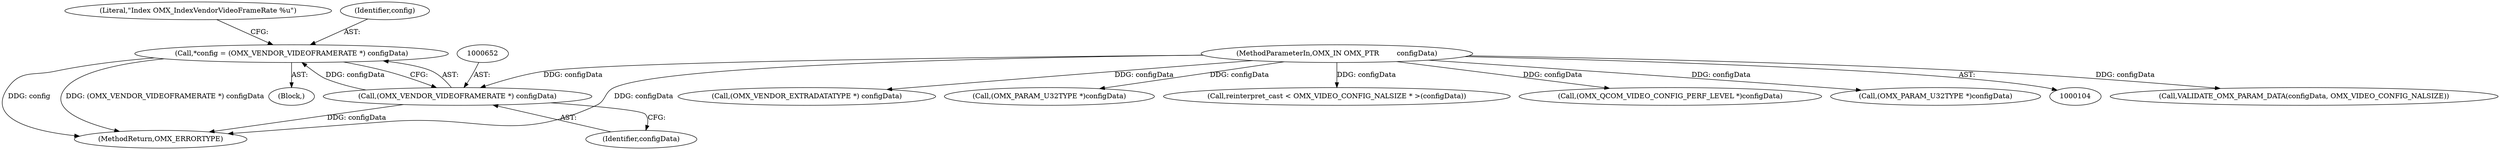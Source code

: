 digraph "0_Android_f22c2a0f0f9e030c240468d9d18b9297f001bcf0@pointer" {
"1000649" [label="(Call,*config = (OMX_VENDOR_VIDEOFRAMERATE *) configData)"];
"1000651" [label="(Call,(OMX_VENDOR_VIDEOFRAMERATE *) configData)"];
"1000107" [label="(MethodParameterIn,OMX_IN OMX_PTR        configData)"];
"1000572" [label="(Call,VALIDATE_OMX_PARAM_DATA(configData, OMX_VIDEO_CONFIG_NALSIZE))"];
"1000655" [label="(Literal,\"Index OMX_IndexVendorVideoFrameRate %u\")"];
"1000138" [label="(Call,(OMX_VENDOR_EXTRADATATYPE *) configData)"];
"1000650" [label="(Identifier,config)"];
"1000649" [label="(Call,*config = (OMX_VENDOR_VIDEOFRAMERATE *) configData)"];
"1000647" [label="(Block,)"];
"1001056" [label="(MethodReturn,OMX_ERRORTYPE)"];
"1000996" [label="(Call,(OMX_PARAM_U32TYPE *)configData)"];
"1000651" [label="(Call,(OMX_VENDOR_VIDEOFRAMERATE *) configData)"];
"1000653" [label="(Identifier,configData)"];
"1000577" [label="(Call,reinterpret_cast < OMX_VIDEO_CONFIG_NALSIZE * >(configData))"];
"1000864" [label="(Call,(OMX_QCOM_VIDEO_CONFIG_PERF_LEVEL *)configData)"];
"1000107" [label="(MethodParameterIn,OMX_IN OMX_PTR        configData)"];
"1000936" [label="(Call,(OMX_PARAM_U32TYPE *)configData)"];
"1000649" -> "1000647"  [label="AST: "];
"1000649" -> "1000651"  [label="CFG: "];
"1000650" -> "1000649"  [label="AST: "];
"1000651" -> "1000649"  [label="AST: "];
"1000655" -> "1000649"  [label="CFG: "];
"1000649" -> "1001056"  [label="DDG: config"];
"1000649" -> "1001056"  [label="DDG: (OMX_VENDOR_VIDEOFRAMERATE *) configData"];
"1000651" -> "1000649"  [label="DDG: configData"];
"1000651" -> "1000653"  [label="CFG: "];
"1000652" -> "1000651"  [label="AST: "];
"1000653" -> "1000651"  [label="AST: "];
"1000651" -> "1001056"  [label="DDG: configData"];
"1000107" -> "1000651"  [label="DDG: configData"];
"1000107" -> "1000104"  [label="AST: "];
"1000107" -> "1001056"  [label="DDG: configData"];
"1000107" -> "1000138"  [label="DDG: configData"];
"1000107" -> "1000572"  [label="DDG: configData"];
"1000107" -> "1000577"  [label="DDG: configData"];
"1000107" -> "1000864"  [label="DDG: configData"];
"1000107" -> "1000936"  [label="DDG: configData"];
"1000107" -> "1000996"  [label="DDG: configData"];
}
